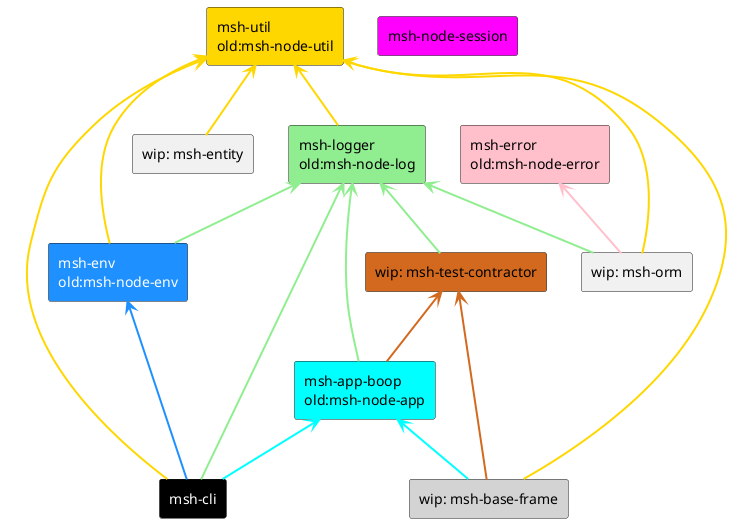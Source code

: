 @startuml
<style>
arrow {
  LineThickness 2
}
</style>
'skinparam shadowing false


!$error_color = pink
!$node_session_color = Magenta
!$util_color = gold
!$logger_color = lightgreen
!$app_boot_color = cyan
!$test_contractor_color = chocolate
!$env_color = DodgerBlue
!$base_frame_color = lightgray
!$cli_color = black

rectangle "msh-error\nold:msh-node-error" as error #$error_color

rectangle "msh-node-session" as node_session #$node_session_color
rectangle "msh-util\nold:msh-node-util" as util #$util_color
rectangle "msh-logger\nold:msh-node-log" as logger #$logger_color

rectangle "msh-app-boop\nold:msh-node-app" as app_boot #$app_boot_color
rectangle "wip: msh-test-contractor" as test_contractor #$test_contractor_color
rectangle "msh-env\nold:msh-node-env" as env #$env_color;text:white

rectangle "wip: msh-base-frame" as base_frame #$base_frame_color
rectangle "msh-cli" as cli #$cli_color;text:white

rectangle "wip: msh-entity" as entity
rectangle "wip: msh-orm" as orm

'--------------

base_frame -up-> app_boot #$app_boot_color
base_frame -up-> test_contractor #$test_contractor_color
base_frame -up-> util #$util_color


app_boot -up-> logger #$logger_color
app_boot -up-> test_contractor #$test_contractor_color


cli -up-> app_boot #$app_boot_color
cli -up-> env #$env_color
cli -up-> logger #$logger_color
cli -up-> util #$util_color


env -up-> logger #$logger_color
env -up-> util #$util_color


test_contractor -up-> logger #$logger_color

logger -up-> util #$util_color

entity -up-> util #$util_color


orm -up-> util #$util_color
orm -up-> error #$error_color
orm -up-> logger #$logger_color



@enduml
